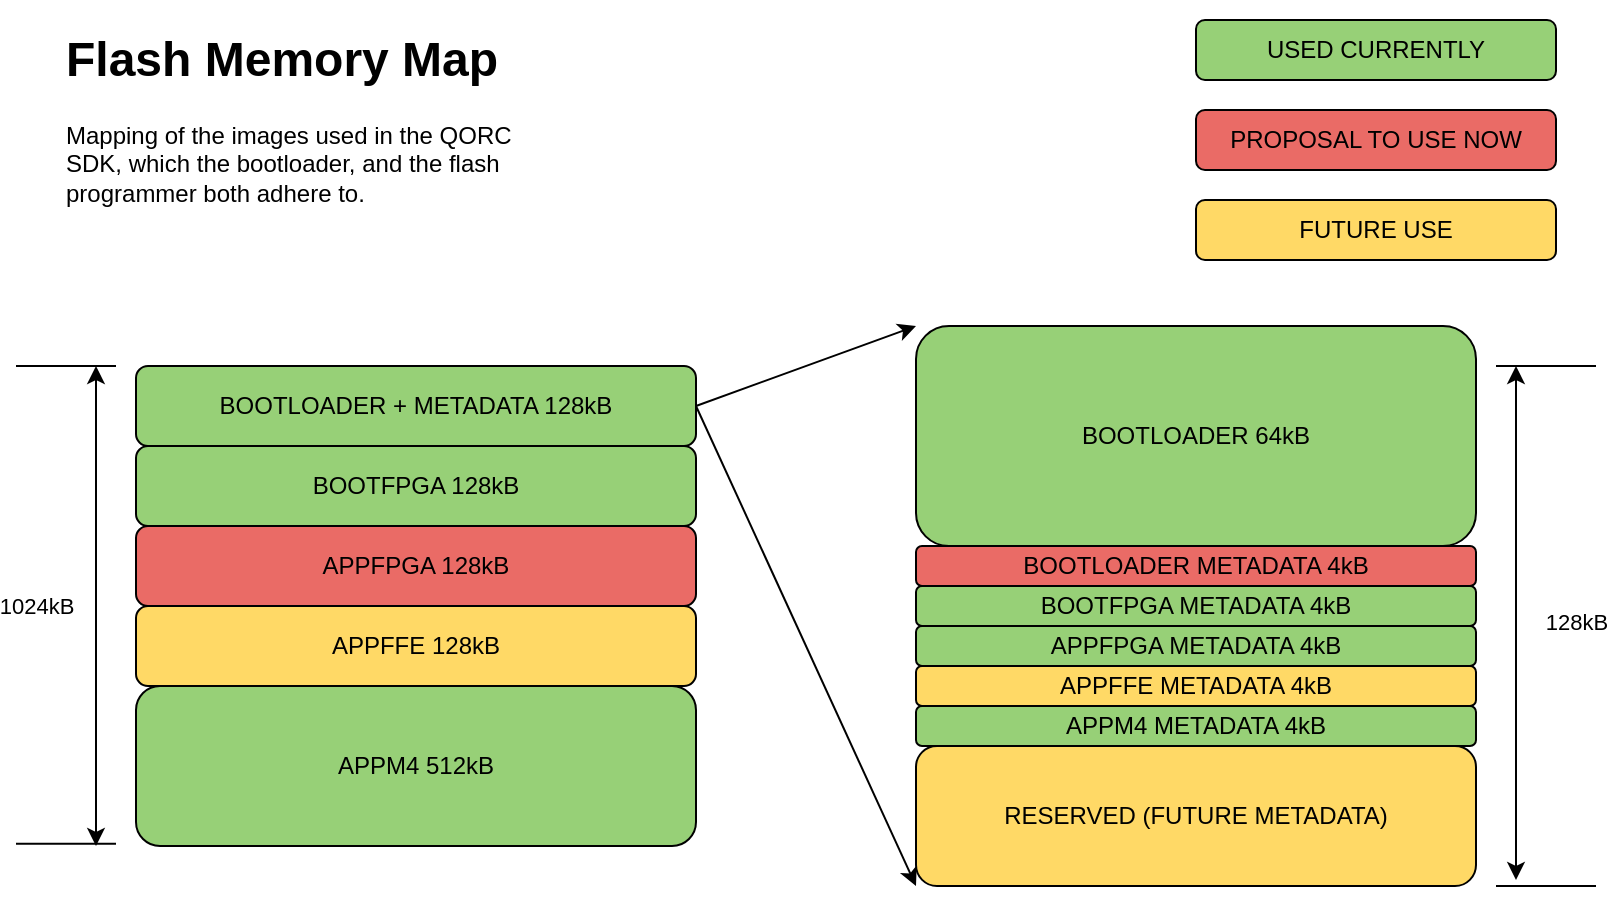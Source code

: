 <mxfile version="13.9.7" type="device" pages="3"><diagram id="8Pv6kT91loZZYfXCJyZ1" name="overview"><mxGraphModel dx="865" dy="503" grid="1" gridSize="10" guides="1" tooltips="1" connect="1" arrows="1" fold="1" page="1" pageScale="1" pageWidth="850" pageHeight="1100" math="0" shadow="0"><root><mxCell id="fEW2_snAXXcfItUhtiYD-0"/><mxCell id="fEW2_snAXXcfItUhtiYD-1" parent="fEW2_snAXXcfItUhtiYD-0"/><mxCell id="luQZEuI3uMUwuwoGfzXQ-0" value="&lt;div&gt;BOOTLOADER + METADATA 128kB&lt;br&gt;&lt;/div&gt;" style="rounded=1;whiteSpace=wrap;html=1;fillColor=#97D077;" vertex="1" parent="fEW2_snAXXcfItUhtiYD-1"><mxGeometry x="90" y="193" width="280" height="40" as="geometry"/></mxCell><mxCell id="luQZEuI3uMUwuwoGfzXQ-1" value="BOOTFPGA 128kB" style="rounded=1;whiteSpace=wrap;html=1;fillColor=#97D077;" vertex="1" parent="fEW2_snAXXcfItUhtiYD-1"><mxGeometry x="90" y="233" width="280" height="40" as="geometry"/></mxCell><mxCell id="luQZEuI3uMUwuwoGfzXQ-2" value="APPFPGA 128kB" style="rounded=1;whiteSpace=wrap;html=1;fillColor=#EA6B66;" vertex="1" parent="fEW2_snAXXcfItUhtiYD-1"><mxGeometry x="90" y="273" width="280" height="40" as="geometry"/></mxCell><mxCell id="luQZEuI3uMUwuwoGfzXQ-3" value="APPFFE 128kB" style="rounded=1;whiteSpace=wrap;html=1;fillColor=#FFD966;" vertex="1" parent="fEW2_snAXXcfItUhtiYD-1"><mxGeometry x="90" y="313" width="280" height="40" as="geometry"/></mxCell><mxCell id="luQZEuI3uMUwuwoGfzXQ-4" value="APPM4 512kB" style="rounded=1;whiteSpace=wrap;html=1;fillColor=#97D077;" vertex="1" parent="fEW2_snAXXcfItUhtiYD-1"><mxGeometry x="90" y="353" width="280" height="80" as="geometry"/></mxCell><mxCell id="kSBAG_qPkqNvSlNI53dG-0" value="&lt;div&gt;BOOTLOADER 64kB&lt;br&gt;&lt;/div&gt;" style="rounded=1;whiteSpace=wrap;html=1;fillColor=#97D077;" vertex="1" parent="fEW2_snAXXcfItUhtiYD-1"><mxGeometry x="480" y="173" width="280" height="110" as="geometry"/></mxCell><mxCell id="kSBAG_qPkqNvSlNI53dG-1" value="BOOTLOADER METADATA 4kB" style="rounded=1;whiteSpace=wrap;html=1;fillColor=#EA6B66;" vertex="1" parent="fEW2_snAXXcfItUhtiYD-1"><mxGeometry x="480" y="283" width="280" height="20" as="geometry"/></mxCell><mxCell id="kSBAG_qPkqNvSlNI53dG-2" value="BOOTFPGA METADATA 4kB" style="rounded=1;whiteSpace=wrap;html=1;fillColor=#97D077;" vertex="1" parent="fEW2_snAXXcfItUhtiYD-1"><mxGeometry x="480" y="303" width="280" height="20" as="geometry"/></mxCell><mxCell id="kSBAG_qPkqNvSlNI53dG-3" value="APPFPGA METADATA 4kB" style="rounded=1;whiteSpace=wrap;html=1;fillColor=#97D077;" vertex="1" parent="fEW2_snAXXcfItUhtiYD-1"><mxGeometry x="480" y="323" width="280" height="20" as="geometry"/></mxCell><mxCell id="kSBAG_qPkqNvSlNI53dG-4" value="APPFFE METADATA 4kB" style="rounded=1;whiteSpace=wrap;html=1;fillColor=#FFD966;" vertex="1" parent="fEW2_snAXXcfItUhtiYD-1"><mxGeometry x="480" y="343" width="280" height="20" as="geometry"/></mxCell><mxCell id="kSBAG_qPkqNvSlNI53dG-5" value="APPM4 METADATA 4kB" style="rounded=1;whiteSpace=wrap;html=1;fillColor=#97D077;" vertex="1" parent="fEW2_snAXXcfItUhtiYD-1"><mxGeometry x="480" y="363" width="280" height="20" as="geometry"/></mxCell><mxCell id="kSBAG_qPkqNvSlNI53dG-6" value="RESERVED (FUTURE METADATA)" style="rounded=1;whiteSpace=wrap;html=1;fillColor=#FFD966;" vertex="1" parent="fEW2_snAXXcfItUhtiYD-1"><mxGeometry x="480" y="383" width="280" height="70" as="geometry"/></mxCell><mxCell id="kSBAG_qPkqNvSlNI53dG-7" value="" style="endArrow=classic;startArrow=none;html=1;exitX=1;exitY=0.5;exitDx=0;exitDy=0;entryX=0;entryY=0;entryDx=0;entryDy=0;startFill=0;" edge="1" parent="fEW2_snAXXcfItUhtiYD-1" source="luQZEuI3uMUwuwoGfzXQ-0" target="kSBAG_qPkqNvSlNI53dG-0"><mxGeometry width="50" height="50" relative="1" as="geometry"><mxPoint x="400" y="513" as="sourcePoint"/><mxPoint x="450" y="463" as="targetPoint"/></mxGeometry></mxCell><mxCell id="kSBAG_qPkqNvSlNI53dG-9" value="" style="endArrow=classic;startArrow=none;html=1;exitX=1;exitY=0.5;exitDx=0;exitDy=0;entryX=0;entryY=1;entryDx=0;entryDy=0;startFill=0;" edge="1" parent="fEW2_snAXXcfItUhtiYD-1" source="luQZEuI3uMUwuwoGfzXQ-0" target="kSBAG_qPkqNvSlNI53dG-6"><mxGeometry width="50" height="50" relative="1" as="geometry"><mxPoint x="630" y="423" as="sourcePoint"/><mxPoint x="680" y="373" as="targetPoint"/></mxGeometry></mxCell><mxCell id="kSBAG_qPkqNvSlNI53dG-10" value="" style="endArrow=none;html=1;" edge="1" parent="fEW2_snAXXcfItUhtiYD-1"><mxGeometry width="50" height="50" relative="1" as="geometry"><mxPoint x="30" y="193" as="sourcePoint"/><mxPoint x="80" y="193" as="targetPoint"/></mxGeometry></mxCell><mxCell id="kSBAG_qPkqNvSlNI53dG-11" value="" style="endArrow=none;html=1;" edge="1" parent="fEW2_snAXXcfItUhtiYD-1"><mxGeometry width="50" height="50" relative="1" as="geometry"><mxPoint x="30" y="431.82" as="sourcePoint"/><mxPoint x="80" y="431.82" as="targetPoint"/></mxGeometry></mxCell><mxCell id="kSBAG_qPkqNvSlNI53dG-12" value="" style="endArrow=none;html=1;" edge="1" parent="fEW2_snAXXcfItUhtiYD-1"><mxGeometry width="50" height="50" relative="1" as="geometry"><mxPoint x="770" y="193" as="sourcePoint"/><mxPoint x="820" y="193" as="targetPoint"/></mxGeometry></mxCell><mxCell id="kSBAG_qPkqNvSlNI53dG-14" value="" style="endArrow=none;html=1;" edge="1" parent="fEW2_snAXXcfItUhtiYD-1"><mxGeometry width="50" height="50" relative="1" as="geometry"><mxPoint x="770" y="453" as="sourcePoint"/><mxPoint x="820" y="453" as="targetPoint"/></mxGeometry></mxCell><mxCell id="kSBAG_qPkqNvSlNI53dG-15" value="" style="endArrow=classic;startArrow=classic;html=1;" edge="1" parent="fEW2_snAXXcfItUhtiYD-1"><mxGeometry width="50" height="50" relative="1" as="geometry"><mxPoint x="70" y="433" as="sourcePoint"/><mxPoint x="70" y="193" as="targetPoint"/></mxGeometry></mxCell><mxCell id="kSBAG_qPkqNvSlNI53dG-16" value="&lt;div&gt;1024kB&lt;/div&gt;" style="edgeLabel;html=1;align=center;verticalAlign=middle;resizable=0;points=[];" vertex="1" connectable="0" parent="kSBAG_qPkqNvSlNI53dG-15"><mxGeometry x="0.112" y="-2" relative="1" as="geometry"><mxPoint x="-32" y="12.94" as="offset"/></mxGeometry></mxCell><mxCell id="kSBAG_qPkqNvSlNI53dG-17" value="" style="endArrow=classic;startArrow=classic;html=1;" edge="1" parent="fEW2_snAXXcfItUhtiYD-1"><mxGeometry width="50" height="50" relative="1" as="geometry"><mxPoint x="780" y="450" as="sourcePoint"/><mxPoint x="780.0" y="193" as="targetPoint"/></mxGeometry></mxCell><mxCell id="kSBAG_qPkqNvSlNI53dG-18" value="128kB" style="edgeLabel;html=1;align=center;verticalAlign=middle;resizable=0;points=[];" vertex="1" connectable="0" parent="kSBAG_qPkqNvSlNI53dG-17"><mxGeometry x="0.112" y="-2" relative="1" as="geometry"><mxPoint x="28" y="13.33" as="offset"/></mxGeometry></mxCell><mxCell id="kSBAG_qPkqNvSlNI53dG-20" value="&lt;h1&gt;Flash Memory Map&lt;br&gt;&lt;/h1&gt;&lt;p&gt;Mapping of the images used in the QORC SDK, which the bootloader, and the flash programmer both adhere to.&lt;/p&gt;&lt;p&gt;&lt;br&gt;&lt;/p&gt;" style="text;html=1;strokeColor=none;fillColor=none;spacing=5;spacingTop=-20;whiteSpace=wrap;overflow=hidden;rounded=0;" vertex="1" parent="fEW2_snAXXcfItUhtiYD-1"><mxGeometry x="50" y="20" width="240" height="120" as="geometry"/></mxCell><mxCell id="kSBAG_qPkqNvSlNI53dG-23" value="USED CURRENTLY" style="rounded=1;whiteSpace=wrap;html=1;fillColor=#97D077;" vertex="1" parent="fEW2_snAXXcfItUhtiYD-1"><mxGeometry x="620" y="20" width="180" height="30" as="geometry"/></mxCell><mxCell id="kSBAG_qPkqNvSlNI53dG-24" value="PROPOSAL TO USE NOW" style="rounded=1;whiteSpace=wrap;html=1;fillColor=#EA6B66;" vertex="1" parent="fEW2_snAXXcfItUhtiYD-1"><mxGeometry x="620" y="65" width="180" height="30" as="geometry"/></mxCell><mxCell id="kSBAG_qPkqNvSlNI53dG-25" value="FUTURE USE" style="rounded=1;whiteSpace=wrap;html=1;fillColor=#FFD966;" vertex="1" parent="fEW2_snAXXcfItUhtiYD-1"><mxGeometry x="620" y="110" width="180" height="30" as="geometry"/></mxCell></root></mxGraphModel></diagram><diagram id="f8uZBpwRDxtlWBM4DKtN" name="metadata"><mxGraphModel dx="1730" dy="1006" grid="1" gridSize="10" guides="1" tooltips="1" connect="1" arrows="1" fold="1" page="1" pageScale="1" pageWidth="850" pageHeight="1100" math="0" shadow="0"><root><mxCell id="kHAylOFk2Z0Ry7bVHVF4-0"/><mxCell id="kHAylOFk2Z0Ry7bVHVF4-1" parent="kHAylOFk2Z0Ry7bVHVF4-0"/><mxCell id="ielFd_RSHoUULzIw1DBn-0" value="" style="rounded=1;whiteSpace=wrap;html=1;fillColor=#FFFFFF;" vertex="1" parent="kHAylOFk2Z0Ry7bVHVF4-1"><mxGeometry x="20" y="170" width="320" height="320" as="geometry"/></mxCell><mxCell id="p8s4e7V7HvKAx4L9TsQ7-1" value="IMAGE CRC 4B" style="rounded=1;whiteSpace=wrap;html=1;fillColor=#97D077;" vertex="1" parent="kHAylOFk2Z0Ry7bVHVF4-1"><mxGeometry x="40" y="230" width="280" height="40" as="geometry"/></mxCell><mxCell id="p8s4e7V7HvKAx4L9TsQ7-2" value="IMAGE SIZE 4B" style="rounded=1;whiteSpace=wrap;html=1;fillColor=#97D077;" vertex="1" parent="kHAylOFk2Z0Ry7bVHVF4-1"><mxGeometry x="40" y="270" width="280" height="40" as="geometry"/></mxCell><mxCell id="p8s4e7V7HvKAx4L9TsQ7-3" value="IMAGE INFO 4B" style="rounded=1;whiteSpace=wrap;html=1;fillColor=#EA6B66;" vertex="1" parent="kHAylOFk2Z0Ry7bVHVF4-1"><mxGeometry x="40" y="310" width="280" height="40" as="geometry"/></mxCell><mxCell id="p8s4e7V7HvKAx4L9TsQ7-4" value="IMAGE SPECIFIC METADATA" style="rounded=1;whiteSpace=wrap;html=1;fillColor=#FFD966;" vertex="1" parent="kHAylOFk2Z0Ry7bVHVF4-1"><mxGeometry x="40" y="420" width="280" height="40" as="geometry"/></mxCell><mxCell id="ielFd_RSHoUULzIw1DBn-1" value="PARTITION METADATA" style="text;html=1;strokeColor=none;fillColor=none;align=center;verticalAlign=middle;whiteSpace=wrap;rounded=0;" vertex="1" parent="kHAylOFk2Z0Ry7bVHVF4-1"><mxGeometry x="110" y="190" width="140" height="20" as="geometry"/></mxCell><mxCell id="ielFd_RSHoUULzIw1DBn-2" value="RESERVED (FUTURE GENERIC USAGE) 20B" style="rounded=1;whiteSpace=wrap;html=1;fillColor=#FFD966;" vertex="1" parent="kHAylOFk2Z0Ry7bVHVF4-1"><mxGeometry x="40" y="350" width="280" height="70" as="geometry"/></mxCell><mxCell id="ielFd_RSHoUULzIw1DBn-4" value="IMAGE ACTIVE FLAG 1B" style="rounded=1;whiteSpace=wrap;html=1;fillColor=#EA6B66;" vertex="1" parent="kHAylOFk2Z0Ry7bVHVF4-1"><mxGeometry x="390" y="250" width="200" height="40" as="geometry"/></mxCell><mxCell id="ielFd_RSHoUULzIw1DBn-5" value="IMAGE TYPE 1B" style="rounded=1;whiteSpace=wrap;html=1;fillColor=#EA6B66;" vertex="1" parent="kHAylOFk2Z0Ry7bVHVF4-1"><mxGeometry x="390" y="290" width="200" height="40" as="geometry"/></mxCell><mxCell id="ielFd_RSHoUULzIw1DBn-6" value="IMAGE SUBTYPE 1B" style="rounded=1;whiteSpace=wrap;html=1;fillColor=#EA6B66;" vertex="1" parent="kHAylOFk2Z0Ry7bVHVF4-1"><mxGeometry x="390" y="330" width="200" height="40" as="geometry"/></mxCell><mxCell id="ielFd_RSHoUULzIw1DBn-7" value="RESERVED (FUTURE USAGE) 1B" style="rounded=1;whiteSpace=wrap;html=1;fillColor=#EA6B66;" vertex="1" parent="kHAylOFk2Z0Ry7bVHVF4-1"><mxGeometry x="390" y="370" width="200" height="40" as="geometry"/></mxCell><mxCell id="ielFd_RSHoUULzIw1DBn-8" value="ACTIVE=0x03, INACTIVE=0xFF" style="rounded=1;whiteSpace=wrap;html=1;fillColor=#EA6B66;" vertex="1" parent="kHAylOFk2Z0Ry7bVHVF4-1"><mxGeometry x="640" y="250" width="200" height="40" as="geometry"/></mxCell><mxCell id="S7K0_MFQ_TWoX3MVRsHD-0" value="M4/FFE/FPGA/FS 0x1/0x2/0x3/0x4" style="rounded=1;whiteSpace=wrap;html=1;fillColor=#EA6B66;" vertex="1" parent="kHAylOFk2Z0Ry7bVHVF4-1"><mxGeometry x="640" y="290" width="200" height="40" as="geometry"/></mxCell><mxCell id="S7K0_MFQ_TWoX3MVRsHD-1" value="NORMAL/BOOT/OTA 0x1/0x2/0x3" style="rounded=1;whiteSpace=wrap;html=1;fillColor=#EA6B66;" vertex="1" parent="kHAylOFk2Z0Ry7bVHVF4-1"><mxGeometry x="640" y="330" width="200" height="40" as="geometry"/></mxCell><mxCell id="S7K0_MFQ_TWoX3MVRsHD-2" value="" style="endArrow=classic;html=1;exitX=1;exitY=0.5;exitDx=0;exitDy=0;entryX=0;entryY=0;entryDx=0;entryDy=0;" edge="1" parent="kHAylOFk2Z0Ry7bVHVF4-1" source="p8s4e7V7HvKAx4L9TsQ7-3" target="ielFd_RSHoUULzIw1DBn-4"><mxGeometry width="50" height="50" relative="1" as="geometry"><mxPoint x="390" y="560" as="sourcePoint"/><mxPoint x="440" y="510" as="targetPoint"/></mxGeometry></mxCell><mxCell id="S7K0_MFQ_TWoX3MVRsHD-3" value="" style="endArrow=classic;html=1;" edge="1" parent="kHAylOFk2Z0Ry7bVHVF4-1"><mxGeometry width="50" height="50" relative="1" as="geometry"><mxPoint x="320" y="330" as="sourcePoint"/><mxPoint x="390" y="410" as="targetPoint"/></mxGeometry></mxCell><mxCell id="S7K0_MFQ_TWoX3MVRsHD-4" value="" style="endArrow=classic;html=1;exitX=1;exitY=0.5;exitDx=0;exitDy=0;entryX=0;entryY=0.5;entryDx=0;entryDy=0;" edge="1" parent="kHAylOFk2Z0Ry7bVHVF4-1" source="ielFd_RSHoUULzIw1DBn-4" target="ielFd_RSHoUULzIw1DBn-8"><mxGeometry width="50" height="50" relative="1" as="geometry"><mxPoint x="650" y="520" as="sourcePoint"/><mxPoint x="700" y="470" as="targetPoint"/></mxGeometry></mxCell><mxCell id="S7K0_MFQ_TWoX3MVRsHD-5" value="" style="endArrow=classic;html=1;exitX=1;exitY=0.5;exitDx=0;exitDy=0;entryX=0;entryY=0.5;entryDx=0;entryDy=0;" edge="1" parent="kHAylOFk2Z0Ry7bVHVF4-1"><mxGeometry width="50" height="50" relative="1" as="geometry"><mxPoint x="590" y="309.5" as="sourcePoint"/><mxPoint x="640" y="309.5" as="targetPoint"/></mxGeometry></mxCell><mxCell id="S7K0_MFQ_TWoX3MVRsHD-6" value="" style="endArrow=classic;html=1;exitX=1;exitY=0.5;exitDx=0;exitDy=0;entryX=0;entryY=0.5;entryDx=0;entryDy=0;" edge="1" parent="kHAylOFk2Z0Ry7bVHVF4-1"><mxGeometry width="50" height="50" relative="1" as="geometry"><mxPoint x="590" y="349" as="sourcePoint"/><mxPoint x="640" y="349" as="targetPoint"/></mxGeometry></mxCell><mxCell id="S7K0_MFQ_TWoX3MVRsHD-7" value="&lt;h1&gt;METADATA STRUCTURE&lt;br&gt;&lt;/h1&gt;&lt;p&gt;shows the metadata structure common to all image types&lt;br&gt;&lt;/p&gt;" style="text;html=1;strokeColor=none;fillColor=none;spacing=5;spacingTop=-20;whiteSpace=wrap;overflow=hidden;rounded=0;" vertex="1" parent="kHAylOFk2Z0Ry7bVHVF4-1"><mxGeometry x="40" y="20" width="320" height="80" as="geometry"/></mxCell><mxCell id="_Z_dbv0kLfl-Zvxd2pJ2-0" value="For metadata specific to the type of the image, if needed" style="rounded=1;whiteSpace=wrap;html=1;fillColor=#FFD966;" vertex="1" parent="kHAylOFk2Z0Ry7bVHVF4-1"><mxGeometry x="390" y="420" width="200" height="40" as="geometry"/></mxCell><mxCell id="_Z_dbv0kLfl-Zvxd2pJ2-1" value="" style="endArrow=classic;html=1;exitX=1;exitY=0.5;exitDx=0;exitDy=0;entryX=0;entryY=0.5;entryDx=0;entryDy=0;" edge="1" parent="kHAylOFk2Z0Ry7bVHVF4-1" source="p8s4e7V7HvKAx4L9TsQ7-4" target="_Z_dbv0kLfl-Zvxd2pJ2-0"><mxGeometry width="50" height="50" relative="1" as="geometry"><mxPoint x="350" y="620" as="sourcePoint"/><mxPoint x="400" y="570" as="targetPoint"/></mxGeometry></mxCell><mxCell id="nHgVyI_AIsMjGDbixvSy-0" value="USED CURRENTLY" style="rounded=1;whiteSpace=wrap;html=1;fillColor=#97D077;" vertex="1" parent="kHAylOFk2Z0Ry7bVHVF4-1"><mxGeometry x="620" y="20" width="180" height="30" as="geometry"/></mxCell><mxCell id="nHgVyI_AIsMjGDbixvSy-1" value="PROPOSAL TO USE NOW" style="rounded=1;whiteSpace=wrap;html=1;fillColor=#EA6B66;" vertex="1" parent="kHAylOFk2Z0Ry7bVHVF4-1"><mxGeometry x="620" y="65" width="180" height="30" as="geometry"/></mxCell><mxCell id="nHgVyI_AIsMjGDbixvSy-2" value="FUTURE USE" style="rounded=1;whiteSpace=wrap;html=1;fillColor=#FFD966;" vertex="1" parent="kHAylOFk2Z0Ry7bVHVF4-1"><mxGeometry x="620" y="110" width="180" height="30" as="geometry"/></mxCell></root></mxGraphModel></diagram><diagram id="l6qY7NrqFPSqloytQuWD" name="image-specific-metadata-bootloader"><mxGraphModel dx="1236" dy="719" grid="1" gridSize="10" guides="1" tooltips="1" connect="1" arrows="1" fold="1" page="1" pageScale="1" pageWidth="850" pageHeight="1100" math="0" shadow="0"><root><mxCell id="A9qoLxr_vaZYJF4z_e1Z-0"/><mxCell id="A9qoLxr_vaZYJF4z_e1Z-1" parent="A9qoLxr_vaZYJF4z_e1Z-0"/><mxCell id="ejSl-twdAqhi2d4jnAxU-0" value="&lt;div&gt;BOOTLOADER 64kB&lt;br&gt;&lt;/div&gt;" style="rounded=1;whiteSpace=wrap;html=1;fillColor=#97D077;" vertex="1" parent="A9qoLxr_vaZYJF4z_e1Z-1"><mxGeometry x="40" y="190" width="280" height="110" as="geometry"/></mxCell><mxCell id="ejSl-twdAqhi2d4jnAxU-1" value="BOOTLOADER METADATA 4kB" style="rounded=1;whiteSpace=wrap;html=1;fillColor=#EA6B66;" vertex="1" parent="A9qoLxr_vaZYJF4z_e1Z-1"><mxGeometry x="40" y="300" width="280" height="20" as="geometry"/></mxCell><mxCell id="ejSl-twdAqhi2d4jnAxU-2" value="BOOTFPGA METADATA 4kB" style="rounded=1;whiteSpace=wrap;html=1;fillColor=#97D077;" vertex="1" parent="A9qoLxr_vaZYJF4z_e1Z-1"><mxGeometry x="40" y="320" width="280" height="20" as="geometry"/></mxCell><mxCell id="ejSl-twdAqhi2d4jnAxU-3" value="APPFPGA METADATA 4kB" style="rounded=1;whiteSpace=wrap;html=1;fillColor=#97D077;" vertex="1" parent="A9qoLxr_vaZYJF4z_e1Z-1"><mxGeometry x="40" y="340" width="280" height="20" as="geometry"/></mxCell><mxCell id="ejSl-twdAqhi2d4jnAxU-4" value="APPFFE METADATA 4kB" style="rounded=1;whiteSpace=wrap;html=1;fillColor=#FFD966;" vertex="1" parent="A9qoLxr_vaZYJF4z_e1Z-1"><mxGeometry x="40" y="360" width="280" height="20" as="geometry"/></mxCell><mxCell id="ejSl-twdAqhi2d4jnAxU-5" value="APPM4 METADATA 4kB" style="rounded=1;whiteSpace=wrap;html=1;fillColor=#97D077;" vertex="1" parent="A9qoLxr_vaZYJF4z_e1Z-1"><mxGeometry x="40" y="380" width="280" height="20" as="geometry"/></mxCell><mxCell id="ejSl-twdAqhi2d4jnAxU-6" value="RESERVED (FUTURE METADATA)" style="rounded=1;whiteSpace=wrap;html=1;fillColor=#FFD966;" vertex="1" parent="A9qoLxr_vaZYJF4z_e1Z-1"><mxGeometry x="40" y="400" width="280" height="70" as="geometry"/></mxCell><mxCell id="7gFAXuOtM55kq6XTORDB-1" value="IMAGE CRC 4B" style="rounded=1;whiteSpace=wrap;html=1;fillColor=#97D077;" vertex="1" parent="A9qoLxr_vaZYJF4z_e1Z-1"><mxGeometry x="525" y="215" width="280" height="40" as="geometry"/></mxCell><mxCell id="7gFAXuOtM55kq6XTORDB-2" value="IMAGE SIZE 4B" style="rounded=1;whiteSpace=wrap;html=1;fillColor=#97D077;" vertex="1" parent="A9qoLxr_vaZYJF4z_e1Z-1"><mxGeometry x="525" y="255" width="280" height="40" as="geometry"/></mxCell><mxCell id="7gFAXuOtM55kq6XTORDB-3" value="IMAGE INFO 4B" style="rounded=1;whiteSpace=wrap;html=1;fillColor=#EA6B66;" vertex="1" parent="A9qoLxr_vaZYJF4z_e1Z-1"><mxGeometry x="525" y="295" width="280" height="40" as="geometry"/></mxCell><mxCell id="7gFAXuOtM55kq6XTORDB-4" value="IMAGE SPECIFIC METADATA" style="rounded=1;whiteSpace=wrap;html=1;fillColor=#FFD966;" vertex="1" parent="A9qoLxr_vaZYJF4z_e1Z-1"><mxGeometry x="525" y="405" width="280" height="40" as="geometry"/></mxCell><mxCell id="7gFAXuOtM55kq6XTORDB-6" value="RESERVED (FUTURE GENERIC USAGE) 20B" style="rounded=1;whiteSpace=wrap;html=1;fillColor=#FFD966;" vertex="1" parent="A9qoLxr_vaZYJF4z_e1Z-1"><mxGeometry x="525" y="335" width="280" height="70" as="geometry"/></mxCell><mxCell id="7gFAXuOtM55kq6XTORDB-7" value="" style="rounded=1;whiteSpace=wrap;html=1;fillColor=#FFD966;" vertex="1" parent="A9qoLxr_vaZYJF4z_e1Z-1"><mxGeometry x="115" y="620" width="620" height="80" as="geometry"/></mxCell><mxCell id="7gFAXuOtM55kq6XTORDB-10" value="TYPE" style="rounded=1;whiteSpace=wrap;html=1;fillColor=#FFD966;" vertex="1" parent="A9qoLxr_vaZYJF4z_e1Z-1"><mxGeometry x="125" y="630" width="120" height="60" as="geometry"/></mxCell><mxCell id="E-g5p2SV1zYyQObabaqO-0" value="SUBBTYPE" style="rounded=1;whiteSpace=wrap;html=1;fillColor=#FFD966;" vertex="1" parent="A9qoLxr_vaZYJF4z_e1Z-1"><mxGeometry x="245" y="630" width="120" height="60" as="geometry"/></mxCell><mxCell id="E-g5p2SV1zYyQObabaqO-1" value="ADDR" style="rounded=1;whiteSpace=wrap;html=1;fillColor=#FFD966;" vertex="1" parent="A9qoLxr_vaZYJF4z_e1Z-1"><mxGeometry x="365" y="630" width="120" height="60" as="geometry"/></mxCell><mxCell id="E-g5p2SV1zYyQObabaqO-2" value="SIZE" style="rounded=1;whiteSpace=wrap;html=1;fillColor=#FFD966;" vertex="1" parent="A9qoLxr_vaZYJF4z_e1Z-1"><mxGeometry x="485" y="630" width="120" height="60" as="geometry"/></mxCell><mxCell id="E-g5p2SV1zYyQObabaqO-3" value="META_ADDR" style="rounded=1;whiteSpace=wrap;html=1;fillColor=#FFD966;" vertex="1" parent="A9qoLxr_vaZYJF4z_e1Z-1"><mxGeometry x="605" y="630" width="120" height="60" as="geometry"/></mxCell><mxCell id="E-g5p2SV1zYyQObabaqO-4" style="edgeStyle=orthogonalEdgeStyle;rounded=0;orthogonalLoop=1;jettySize=auto;html=1;exitX=0.5;exitY=1;exitDx=0;exitDy=0;startArrow=none;startFill=0;" edge="1" parent="A9qoLxr_vaZYJF4z_e1Z-1" source="7gFAXuOtM55kq6XTORDB-7" target="7gFAXuOtM55kq6XTORDB-7"><mxGeometry relative="1" as="geometry"/></mxCell><mxCell id="E-g5p2SV1zYyQObabaqO-5" value="" style="rounded=1;whiteSpace=wrap;html=1;fillColor=#FFD966;" vertex="1" parent="A9qoLxr_vaZYJF4z_e1Z-1"><mxGeometry x="115" y="700" width="620" height="80" as="geometry"/></mxCell><mxCell id="E-g5p2SV1zYyQObabaqO-6" value="TYPE" style="rounded=1;whiteSpace=wrap;html=1;fillColor=#FFD966;" vertex="1" parent="A9qoLxr_vaZYJF4z_e1Z-1"><mxGeometry x="125" y="710" width="120" height="60" as="geometry"/></mxCell><mxCell id="E-g5p2SV1zYyQObabaqO-7" value="SUBBTYPE" style="rounded=1;whiteSpace=wrap;html=1;fillColor=#FFD966;" vertex="1" parent="A9qoLxr_vaZYJF4z_e1Z-1"><mxGeometry x="245" y="710" width="120" height="60" as="geometry"/></mxCell><mxCell id="E-g5p2SV1zYyQObabaqO-8" value="ADDR" style="rounded=1;whiteSpace=wrap;html=1;fillColor=#FFD966;" vertex="1" parent="A9qoLxr_vaZYJF4z_e1Z-1"><mxGeometry x="365" y="710" width="120" height="60" as="geometry"/></mxCell><mxCell id="E-g5p2SV1zYyQObabaqO-9" value="SIZE" style="rounded=1;whiteSpace=wrap;html=1;fillColor=#FFD966;" vertex="1" parent="A9qoLxr_vaZYJF4z_e1Z-1"><mxGeometry x="485" y="710" width="120" height="60" as="geometry"/></mxCell><mxCell id="E-g5p2SV1zYyQObabaqO-10" value="META_ADDR" style="rounded=1;whiteSpace=wrap;html=1;fillColor=#FFD966;" vertex="1" parent="A9qoLxr_vaZYJF4z_e1Z-1"><mxGeometry x="605" y="710" width="120" height="60" as="geometry"/></mxCell><mxCell id="E-g5p2SV1zYyQObabaqO-11" style="edgeStyle=orthogonalEdgeStyle;rounded=0;orthogonalLoop=1;jettySize=auto;html=1;exitX=0.5;exitY=1;exitDx=0;exitDy=0;startArrow=none;startFill=0;" edge="1" parent="A9qoLxr_vaZYJF4z_e1Z-1" source="E-g5p2SV1zYyQObabaqO-5" target="E-g5p2SV1zYyQObabaqO-5"><mxGeometry relative="1" as="geometry"/></mxCell><mxCell id="E-g5p2SV1zYyQObabaqO-12" value="" style="rounded=1;whiteSpace=wrap;html=1;fillColor=#FFD966;" vertex="1" parent="A9qoLxr_vaZYJF4z_e1Z-1"><mxGeometry x="115" y="780" width="620" height="80" as="geometry"/></mxCell><mxCell id="E-g5p2SV1zYyQObabaqO-13" value="TYPE" style="rounded=1;whiteSpace=wrap;html=1;fillColor=#FFD966;" vertex="1" parent="A9qoLxr_vaZYJF4z_e1Z-1"><mxGeometry x="125" y="790" width="120" height="60" as="geometry"/></mxCell><mxCell id="E-g5p2SV1zYyQObabaqO-14" value="SUBBTYPE" style="rounded=1;whiteSpace=wrap;html=1;fillColor=#FFD966;" vertex="1" parent="A9qoLxr_vaZYJF4z_e1Z-1"><mxGeometry x="245" y="790" width="120" height="60" as="geometry"/></mxCell><mxCell id="E-g5p2SV1zYyQObabaqO-15" value="ADDR" style="rounded=1;whiteSpace=wrap;html=1;fillColor=#FFD966;" vertex="1" parent="A9qoLxr_vaZYJF4z_e1Z-1"><mxGeometry x="365" y="790" width="120" height="60" as="geometry"/></mxCell><mxCell id="E-g5p2SV1zYyQObabaqO-16" value="SIZE" style="rounded=1;whiteSpace=wrap;html=1;fillColor=#FFD966;" vertex="1" parent="A9qoLxr_vaZYJF4z_e1Z-1"><mxGeometry x="485" y="790" width="120" height="60" as="geometry"/></mxCell><mxCell id="E-g5p2SV1zYyQObabaqO-17" value="META_ADDR" style="rounded=1;whiteSpace=wrap;html=1;fillColor=#FFD966;" vertex="1" parent="A9qoLxr_vaZYJF4z_e1Z-1"><mxGeometry x="605" y="790" width="120" height="60" as="geometry"/></mxCell><mxCell id="E-g5p2SV1zYyQObabaqO-18" style="edgeStyle=orthogonalEdgeStyle;rounded=0;orthogonalLoop=1;jettySize=auto;html=1;exitX=0.5;exitY=1;exitDx=0;exitDy=0;startArrow=none;startFill=0;" edge="1" parent="A9qoLxr_vaZYJF4z_e1Z-1" source="E-g5p2SV1zYyQObabaqO-12" target="E-g5p2SV1zYyQObabaqO-12"><mxGeometry relative="1" as="geometry"/></mxCell><mxCell id="E-g5p2SV1zYyQObabaqO-19" value="" style="endArrow=classic;html=1;entryX=0;entryY=0;entryDx=0;entryDy=0;" edge="1" parent="A9qoLxr_vaZYJF4z_e1Z-1" target="7gFAXuOtM55kq6XTORDB-1"><mxGeometry width="50" height="50" relative="1" as="geometry"><mxPoint x="320" y="310" as="sourcePoint"/><mxPoint x="420" y="530" as="targetPoint"/></mxGeometry></mxCell><mxCell id="E-g5p2SV1zYyQObabaqO-20" value="" style="endArrow=classic;html=1;exitX=1;exitY=0;exitDx=0;exitDy=0;entryX=0;entryY=0.75;entryDx=0;entryDy=0;" edge="1" parent="A9qoLxr_vaZYJF4z_e1Z-1" source="ejSl-twdAqhi2d4jnAxU-2" target="7gFAXuOtM55kq6XTORDB-4"><mxGeometry width="50" height="50" relative="1" as="geometry"><mxPoint x="460" y="550" as="sourcePoint"/><mxPoint x="510" y="500" as="targetPoint"/></mxGeometry></mxCell><mxCell id="E-g5p2SV1zYyQObabaqO-21" value="" style="endArrow=classic;html=1;exitX=0.5;exitY=1;exitDx=0;exitDy=0;entryX=0;entryY=0;entryDx=0;entryDy=0;" edge="1" parent="A9qoLxr_vaZYJF4z_e1Z-1" source="7gFAXuOtM55kq6XTORDB-4" target="7gFAXuOtM55kq6XTORDB-7"><mxGeometry width="50" height="50" relative="1" as="geometry"><mxPoint x="600" y="590" as="sourcePoint"/><mxPoint x="650" y="540" as="targetPoint"/></mxGeometry></mxCell><mxCell id="E-g5p2SV1zYyQObabaqO-22" value="" style="endArrow=classic;html=1;entryX=1;entryY=0;entryDx=0;entryDy=0;" edge="1" parent="A9qoLxr_vaZYJF4z_e1Z-1" target="7gFAXuOtM55kq6XTORDB-7"><mxGeometry width="50" height="50" relative="1" as="geometry"><mxPoint x="660" y="440" as="sourcePoint"/><mxPoint x="810" y="570" as="targetPoint"/></mxGeometry></mxCell><mxCell id="E-g5p2SV1zYyQObabaqO-23" value="&lt;h1&gt;BOOTLOADER SPECIFIC METADATA&lt;br&gt;&lt;/h1&gt;&lt;p&gt;Image Specific Metadata - BOOTLOADER - Exploded View&lt;br&gt;&lt;/p&gt;" style="text;html=1;strokeColor=none;fillColor=none;spacing=5;spacingTop=-20;whiteSpace=wrap;overflow=hidden;rounded=0;" vertex="1" parent="A9qoLxr_vaZYJF4z_e1Z-1"><mxGeometry x="40" y="30" width="450" height="120" as="geometry"/></mxCell><mxCell id="E-g5p2SV1zYyQObabaqO-24" style="edgeStyle=orthogonalEdgeStyle;rounded=0;orthogonalLoop=1;jettySize=auto;html=1;exitX=0.5;exitY=1;exitDx=0;exitDy=0;startArrow=none;startFill=0;" edge="1" parent="A9qoLxr_vaZYJF4z_e1Z-1"><mxGeometry relative="1" as="geometry"><mxPoint x="425.0" y="860" as="sourcePoint"/><mxPoint x="425.0" y="860" as="targetPoint"/></mxGeometry></mxCell><mxCell id="E-g5p2SV1zYyQObabaqO-25" value="REPEAT ..." style="rounded=1;whiteSpace=wrap;html=1;fillColor=#FFD966;" vertex="1" parent="A9qoLxr_vaZYJF4z_e1Z-1"><mxGeometry x="115" y="860" width="620" height="80" as="geometry"/></mxCell><mxCell id="E-g5p2SV1zYyQObabaqO-31" style="edgeStyle=orthogonalEdgeStyle;rounded=0;orthogonalLoop=1;jettySize=auto;html=1;exitX=0.5;exitY=1;exitDx=0;exitDy=0;startArrow=none;startFill=0;" edge="1" parent="A9qoLxr_vaZYJF4z_e1Z-1" source="E-g5p2SV1zYyQObabaqO-25" target="E-g5p2SV1zYyQObabaqO-25"><mxGeometry relative="1" as="geometry"/></mxCell><mxCell id="E-g5p2SV1zYyQObabaqO-32" value="PARTITION TABLE" style="text;html=1;strokeColor=none;fillColor=none;align=center;verticalAlign=middle;whiteSpace=wrap;rounded=0;fontSize=16;fontStyle=1" vertex="1" parent="A9qoLxr_vaZYJF4z_e1Z-1"><mxGeometry x="342" y="590" width="165" height="20" as="geometry"/></mxCell><mxCell id="0VJaftv1uwGGYbvvQjOg-0" value="USED CURRENTLY" style="rounded=1;whiteSpace=wrap;html=1;fillColor=#97D077;" vertex="1" parent="A9qoLxr_vaZYJF4z_e1Z-1"><mxGeometry x="620" y="20" width="180" height="30" as="geometry"/></mxCell><mxCell id="0VJaftv1uwGGYbvvQjOg-1" value="PROPOSAL TO USE NOW" style="rounded=1;whiteSpace=wrap;html=1;fillColor=#EA6B66;" vertex="1" parent="A9qoLxr_vaZYJF4z_e1Z-1"><mxGeometry x="620" y="65" width="180" height="30" as="geometry"/></mxCell><mxCell id="0VJaftv1uwGGYbvvQjOg-2" value="FUTURE USE" style="rounded=1;whiteSpace=wrap;html=1;fillColor=#FFD966;" vertex="1" parent="A9qoLxr_vaZYJF4z_e1Z-1"><mxGeometry x="620" y="110" width="180" height="30" as="geometry"/></mxCell></root></mxGraphModel></diagram></mxfile>